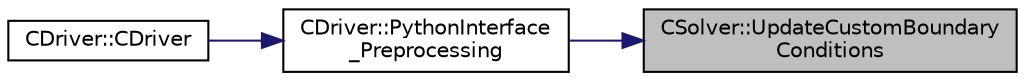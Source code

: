 digraph "CSolver::UpdateCustomBoundaryConditions"
{
 // LATEX_PDF_SIZE
  edge [fontname="Helvetica",fontsize="10",labelfontname="Helvetica",labelfontsize="10"];
  node [fontname="Helvetica",fontsize="10",shape=record];
  rankdir="RL";
  Node1 [label="CSolver::UpdateCustomBoundary\lConditions",height=0.2,width=0.4,color="black", fillcolor="grey75", style="filled", fontcolor="black",tooltip="Update the multi-grid structure for the customized boundary conditions."];
  Node1 -> Node2 [dir="back",color="midnightblue",fontsize="10",style="solid",fontname="Helvetica"];
  Node2 [label="CDriver::PythonInterface\l_Preprocessing",height=0.2,width=0.4,color="black", fillcolor="white", style="filled",URL="$classCDriver.html#aff17f90d1f041cac6ddaf9d3f7450dbe",tooltip="Initialize Python interface functionalities."];
  Node2 -> Node3 [dir="back",color="midnightblue",fontsize="10",style="solid",fontname="Helvetica"];
  Node3 [label="CDriver::CDriver",height=0.2,width=0.4,color="black", fillcolor="white", style="filled",URL="$classCDriver.html#a3fca4a013a6efa9bbb38fe78a86b5f3d",tooltip="Constructor of the class."];
}
